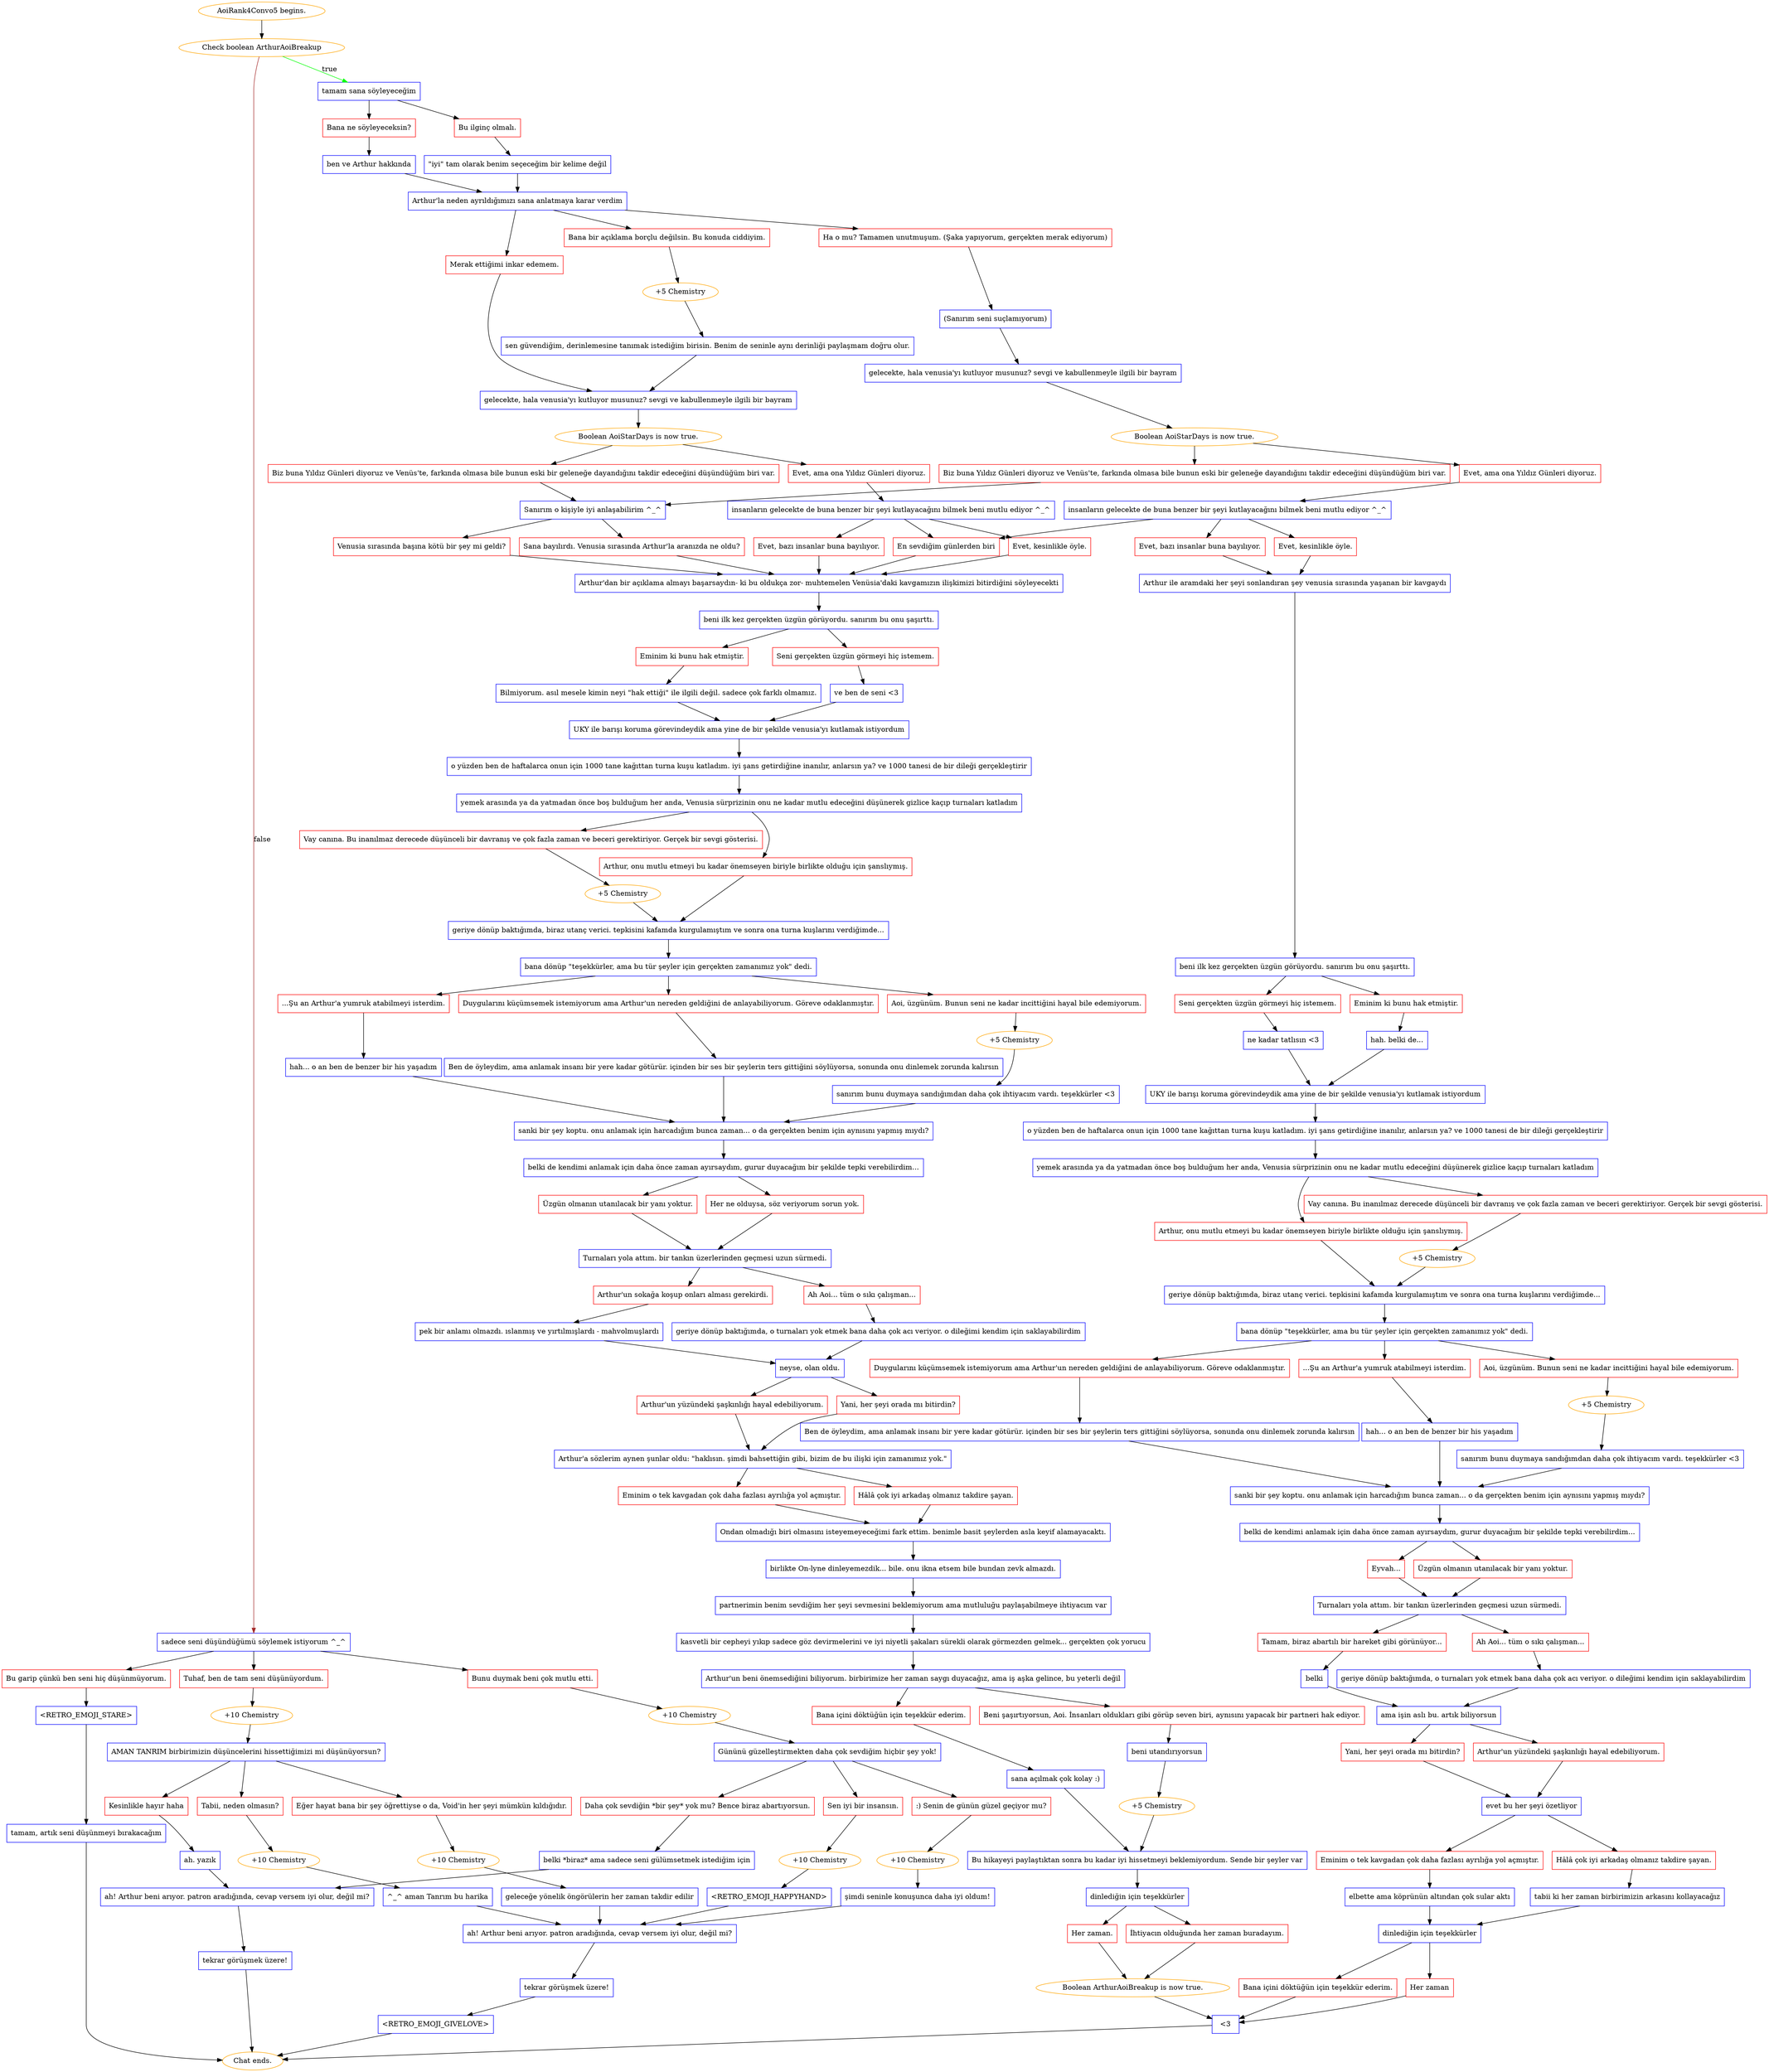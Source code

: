 digraph {
	"AoiRank4Convo5 begins." [color=orange];
		"AoiRank4Convo5 begins." -> j978891915;
	j978891915 [label="Check boolean ArthurAoiBreakup",color=orange];
		j978891915 -> j39536657 [label=true,color=green];
		j978891915 -> j3906084899 [label=false,color=brown];
	j39536657 [label="tamam sana söyleyeceğim",shape=box,color=blue];
		j39536657 -> j4261672466;
		j39536657 -> j1734394195;
	j3906084899 [label="sadece seni düşündüğümü söylemek istiyorum ^_^",shape=box,color=blue];
		j3906084899 -> j4203971422;
		j3906084899 -> j3554356131;
		j3906084899 -> j4058760484;
	j4261672466 [label="Bana ne söyleyeceksin?",shape=box,color=red];
		j4261672466 -> j2538063573;
	j1734394195 [label="Bu ilginç olmalı.",shape=box,color=red];
		j1734394195 -> j3831239905;
	j4203971422 [label="Bunu duymak beni çok mutlu etti.",shape=box,color=red];
		j4203971422 -> j1634389335;
	j3554356131 [label="Tuhaf, ben de tam seni düşünüyordum.",shape=box,color=red];
		j3554356131 -> j3091833215;
	j4058760484 [label="Bu garip çünkü ben seni hiç düşünmüyorum.",shape=box,color=red];
		j4058760484 -> j3323435996;
	j2538063573 [label="ben ve Arthur hakkında",shape=box,color=blue];
		j2538063573 -> j588586523;
	j3831239905 [label="\"iyi\" tam olarak benim seçeceğim bir kelime değil",shape=box,color=blue];
		j3831239905 -> j588586523;
	j1634389335 [label="+10 Chemistry",color=orange];
		j1634389335 -> j2911023930;
	j3091833215 [label="+10 Chemistry",color=orange];
		j3091833215 -> j3771076159;
	j3323435996 [label="<RETRO_EMOJI_STARE>",shape=box,color=blue];
		j3323435996 -> j1110809495;
	j588586523 [label="Arthur'la neden ayrıldığımızı sana anlatmaya karar verdim",shape=box,color=blue];
		j588586523 -> j486778447;
		j588586523 -> j33608467;
		j588586523 -> j648865492;
	j2911023930 [label="Gününü güzelleştirmekten daha çok sevdiğim hiçbir şey yok!",shape=box,color=blue];
		j2911023930 -> j3324729536;
		j2911023930 -> j104709372;
		j2911023930 -> j1317798042;
	j3771076159 [label="AMAN TANRIM birbirimizin düşüncelerini hissettiğimizi mi düşünüyorsun?",shape=box,color=blue];
		j3771076159 -> j3643103636;
		j3771076159 -> j2877516873;
		j3771076159 -> j270178017;
	j1110809495 [label="tamam, artık seni düşünmeyi bırakacağım",shape=box,color=blue];
		j1110809495 -> "Chat ends.";
	j486778447 [label="Bana bir açıklama borçlu değilsin. Bu konuda ciddiyim.",shape=box,color=red];
		j486778447 -> j2406686911;
	j33608467 [label="Merak ettiğimi inkar edemem.",shape=box,color=red];
		j33608467 -> j3324739900;
	j648865492 [label="Ha o mu? Tamamen unutmuşum. (Şaka yapıyorum, gerçekten merak ediyorum)",shape=box,color=red];
		j648865492 -> j3618660712;
	j3324729536 [label="Sen iyi bir insansın.",shape=box,color=red];
		j3324729536 -> j999750477;
	j104709372 [label=":) Senin de günün güzel geçiyor mu?",shape=box,color=red];
		j104709372 -> j735792107;
	j1317798042 [label="Daha çok sevdiğin *bir şey* yok mu? Bence biraz abartıyorsun.",shape=box,color=red];
		j1317798042 -> j578761723;
	j3643103636 [label="Kesinlikle hayır haha",shape=box,color=red];
		j3643103636 -> j175999976;
	j2877516873 [label="Eğer hayat bana bir şey öğrettiyse o da, Void'in her şeyi mümkün kıldığıdır.",shape=box,color=red];
		j2877516873 -> j3896109461;
	j270178017 [label="Tabii, neden olmasın?",shape=box,color=red];
		j270178017 -> j345234713;
	"Chat ends." [color=orange];
	j2406686911 [label="+5 Chemistry",color=orange];
		j2406686911 -> j3899277734;
	j3324739900 [label="gelecekte, hala venusia'yı kutluyor musunuz? sevgi ve kabullenmeyle ilgili bir bayram",shape=box,color=blue];
		j3324739900 -> j2673493295;
	j3618660712 [label="(Sanırım seni suçlamıyorum)",shape=box,color=blue];
		j3618660712 -> j3822501010;
	j999750477 [label="+10 Chemistry",color=orange];
		j999750477 -> j45998258;
	j735792107 [label="+10 Chemistry",color=orange];
		j735792107 -> j667128347;
	j578761723 [label="belki *biraz* ama sadece seni gülümsetmek istediğim için",shape=box,color=blue];
		j578761723 -> j1938301258;
	j175999976 [label="ah. yazık",shape=box,color=blue];
		j175999976 -> j1938301258;
	j3896109461 [label="+10 Chemistry",color=orange];
		j3896109461 -> j2671582480;
	j345234713 [label="+10 Chemistry",color=orange];
		j345234713 -> j1810253658;
	j3899277734 [label="sen güvendiğim, derinlemesine tanımak istediğim birisin. Benim de seninle aynı derinliği paylaşmam doğru olur.",shape=box,color=blue];
		j3899277734 -> j3324739900;
	j2673493295 [label="Boolean AoiStarDays is now true.",color=orange];
		j2673493295 -> j1933253617;
		j2673493295 -> j2369751770;
	j3822501010 [label="gelecekte, hala venusia'yı kutluyor musunuz? sevgi ve kabullenmeyle ilgili bir bayram",shape=box,color=blue];
		j3822501010 -> j3531613683;
	j45998258 [label="<RETRO_EMOJI_HAPPYHAND>",shape=box,color=blue];
		j45998258 -> j2674068763;
	j667128347 [label="şimdi seninle konuşunca daha iyi oldum!",shape=box,color=blue];
		j667128347 -> j2674068763;
	j1938301258 [label="ah! Arthur beni arıyor. patron aradığında, cevap versem iyi olur, değil mi?",shape=box,color=blue];
		j1938301258 -> j4803292;
	j2671582480 [label="geleceğe yönelik öngörülerin her zaman takdir edilir",shape=box,color=blue];
		j2671582480 -> j2674068763;
	j1810253658 [label="^_^ aman Tanrım bu harika",shape=box,color=blue];
		j1810253658 -> j2674068763;
	j1933253617 [label="Evet, ama ona Yıldız Günleri diyoruz.",shape=box,color=red];
		j1933253617 -> j512947022;
	j2369751770 [label="Biz buna Yıldız Günleri diyoruz ve Venüs'te, farkında olmasa bile bunun eski bir geleneğe dayandığını takdir edeceğini düşündüğüm biri var.",shape=box,color=red];
		j2369751770 -> j2405404658;
	j3531613683 [label="Boolean AoiStarDays is now true.",color=orange];
		j3531613683 -> j3624527249;
		j3531613683 -> j2141646761;
	j2674068763 [label="ah! Arthur beni arıyor. patron aradığında, cevap versem iyi olur, değil mi?",shape=box,color=blue];
		j2674068763 -> j3452019682;
	j4803292 [label="tekrar görüşmek üzere!",shape=box,color=blue];
		j4803292 -> "Chat ends.";
	j512947022 [label="insanların gelecekte de buna benzer bir şeyi kutlayacağını bilmek beni mutlu ediyor ^_^",shape=box,color=blue];
		j512947022 -> j853883992;
		j512947022 -> j2306752120;
		j512947022 -> j4026710355;
	j2405404658 [label="Sanırım o kişiyle iyi anlaşabilirim ^_^",shape=box,color=blue];
		j2405404658 -> j2608401934;
		j2405404658 -> j2875602842;
	j3624527249 [label="Evet, ama ona Yıldız Günleri diyoruz.",shape=box,color=red];
		j3624527249 -> j1162645437;
	j2141646761 [label="Biz buna Yıldız Günleri diyoruz ve Venüs'te, farkında olmasa bile bunun eski bir geleneğe dayandığını takdir edeceğini düşündüğüm biri var.",shape=box,color=red];
		j2141646761 -> j2405404658;
	j3452019682 [label="tekrar görüşmek üzere!",shape=box,color=blue];
		j3452019682 -> j3455463371;
	j853883992 [label="Evet, kesinlikle öyle.",shape=box,color=red];
		j853883992 -> j2653854961;
	j2306752120 [label="Evet, bazı insanlar buna bayılıyor.",shape=box,color=red];
		j2306752120 -> j2653854961;
	j4026710355 [label="En sevdiğim günlerden biri",shape=box,color=red];
		j4026710355 -> j2653854961;
	j2608401934 [label="Sana bayılırdı. Venusia sırasında Arthur'la aranızda ne oldu?",shape=box,color=red];
		j2608401934 -> j2653854961;
	j2875602842 [label="Venusia sırasında başına kötü bir şey mi geldi?",shape=box,color=red];
		j2875602842 -> j2653854961;
	j1162645437 [label="insanların gelecekte de buna benzer bir şeyi kutlayacağını bilmek beni mutlu ediyor ^_^",shape=box,color=blue];
		j1162645437 -> j4026710355;
		j1162645437 -> j2451171387;
		j1162645437 -> j2113572001;
	j3455463371 [label="<RETRO_EMOJI_GIVELOVE>",shape=box,color=blue];
		j3455463371 -> "Chat ends.";
	j2653854961 [label="Arthur'dan bir açıklama almayı başarsaydın- ki bu oldukça zor- muhtemelen Venüsia'daki kavgamızın ilişkimizi bitirdiğini söyleyecekti",shape=box,color=blue];
		j2653854961 -> j2263866750;
	j2451171387 [label="Evet, bazı insanlar buna bayılıyor.",shape=box,color=red];
		j2451171387 -> j3604694594;
	j2113572001 [label="Evet, kesinlikle öyle.",shape=box,color=red];
		j2113572001 -> j3604694594;
	j2263866750 [label="beni ilk kez gerçekten üzgün görüyordu. sanırım bu onu şaşırttı.",shape=box,color=blue];
		j2263866750 -> j1634633028;
		j2263866750 -> j557193915;
	j3604694594 [label="Arthur ile aramdaki her şeyi sonlandıran şey venusia sırasında yaşanan bir kavgaydı",shape=box,color=blue];
		j3604694594 -> j1131713064;
	j1634633028 [label="Seni gerçekten üzgün görmeyi hiç istemem.",shape=box,color=red];
		j1634633028 -> j422451955;
	j557193915 [label="Eminim ki bunu hak etmiştir.",shape=box,color=red];
		j557193915 -> j2606508638;
	j1131713064 [label="beni ilk kez gerçekten üzgün görüyordu. sanırım bu onu şaşırttı.",shape=box,color=blue];
		j1131713064 -> j3722560744;
		j1131713064 -> j4259353835;
	j422451955 [label="ve ben de seni <3",shape=box,color=blue];
		j422451955 -> j2529855977;
	j2606508638 [label="Bilmiyorum. asıl mesele kimin neyi \"hak ettiği\" ile ilgili değil. sadece çok farklı olmamız.",shape=box,color=blue];
		j2606508638 -> j2529855977;
	j3722560744 [label="Seni gerçekten üzgün görmeyi hiç istemem.",shape=box,color=red];
		j3722560744 -> j3993200814;
	j4259353835 [label="Eminim ki bunu hak etmiştir.",shape=box,color=red];
		j4259353835 -> j1940537714;
	j2529855977 [label="UKY ile barışı koruma görevindeydik ama yine de bir şekilde venusia'yı kutlamak istiyordum",shape=box,color=blue];
		j2529855977 -> j2858060579;
	j3993200814 [label="ne kadar tatlısın <3",shape=box,color=blue];
		j3993200814 -> j1368652897;
	j1940537714 [label="hah. belki de...",shape=box,color=blue];
		j1940537714 -> j1368652897;
	j2858060579 [label="o yüzden ben de haftalarca onun için 1000 tane kağıttan turna kuşu katladım. iyi şans getirdiğine inanılır, anlarsın ya? ve 1000 tanesi de bir dileği gerçekleştirir",shape=box,color=blue];
		j2858060579 -> j1080855269;
	j1368652897 [label="UKY ile barışı koruma görevindeydik ama yine de bir şekilde venusia'yı kutlamak istiyordum",shape=box,color=blue];
		j1368652897 -> j423290522;
	j1080855269 [label="yemek arasında ya da yatmadan önce boş bulduğum her anda, Venusia sürprizinin onu ne kadar mutlu edeceğini düşünerek gizlice kaçıp turnaları katladım",shape=box,color=blue];
		j1080855269 -> j2560401531;
		j1080855269 -> j1321254228;
	j423290522 [label="o yüzden ben de haftalarca onun için 1000 tane kağıttan turna kuşu katladım. iyi şans getirdiğine inanılır, anlarsın ya? ve 1000 tanesi de bir dileği gerçekleştirir",shape=box,color=blue];
		j423290522 -> j2156244377;
	j2560401531 [label="Vay canına. Bu inanılmaz derecede düşünceli bir davranış ve çok fazla zaman ve beceri gerektiriyor. Gerçek bir sevgi gösterisi.",shape=box,color=red];
		j2560401531 -> j1260928403;
	j1321254228 [label="Arthur, onu mutlu etmeyi bu kadar önemseyen biriyle birlikte olduğu için şanslıymış.",shape=box,color=red];
		j1321254228 -> j2210770901;
	j2156244377 [label="yemek arasında ya da yatmadan önce boş bulduğum her anda, Venusia sürprizinin onu ne kadar mutlu edeceğini düşünerek gizlice kaçıp turnaları katladım",shape=box,color=blue];
		j2156244377 -> j671137881;
		j2156244377 -> j2522894390;
	j1260928403 [label="+5 Chemistry",color=orange];
		j1260928403 -> j2210770901;
	j2210770901 [label="geriye dönüp baktığımda, biraz utanç verici. tepkisini kafamda kurgulamıştım ve sonra ona turna kuşlarını verdiğimde...",shape=box,color=blue];
		j2210770901 -> j940444650;
	j671137881 [label="Vay canına. Bu inanılmaz derecede düşünceli bir davranış ve çok fazla zaman ve beceri gerektiriyor. Gerçek bir sevgi gösterisi.",shape=box,color=red];
		j671137881 -> j2967519875;
	j2522894390 [label="Arthur, onu mutlu etmeyi bu kadar önemseyen biriyle birlikte olduğu için şanslıymış.",shape=box,color=red];
		j2522894390 -> j2531319335;
	j940444650 [label="bana dönüp \"teşekkürler, ama bu tür şeyler için gerçekten zamanımız yok\" dedi.",shape=box,color=blue];
		j940444650 -> j2401542147;
		j940444650 -> j2731924314;
		j940444650 -> j367908860;
	j2967519875 [label="+5 Chemistry",color=orange];
		j2967519875 -> j2531319335;
	j2531319335 [label="geriye dönüp baktığımda, biraz utanç verici. tepkisini kafamda kurgulamıştım ve sonra ona turna kuşlarını verdiğimde...",shape=box,color=blue];
		j2531319335 -> j2143907239;
	j2401542147 [label="...Şu an Arthur'a yumruk atabilmeyi isterdim.",shape=box,color=red];
		j2401542147 -> j489777681;
	j2731924314 [label="Aoi, üzgünüm. Bunun seni ne kadar incittiğini hayal bile edemiyorum.",shape=box,color=red];
		j2731924314 -> j909914914;
	j367908860 [label="Duygularını küçümsemek istemiyorum ama Arthur'un nereden geldiğini de anlayabiliyorum. Göreve odaklanmıştır.",shape=box,color=red];
		j367908860 -> j1229007367;
	j2143907239 [label="bana dönüp \"teşekkürler, ama bu tür şeyler için gerçekten zamanımız yok\" dedi.",shape=box,color=blue];
		j2143907239 -> j1380013054;
		j2143907239 -> j1833006582;
		j2143907239 -> j4104975110;
	j489777681 [label="hah... o an ben de benzer bir his yaşadım",shape=box,color=blue];
		j489777681 -> j1138803507;
	j909914914 [label="+5 Chemistry",color=orange];
		j909914914 -> j3293498033;
	j1229007367 [label="Ben de öyleydim, ama anlamak insanı bir yere kadar götürür. içinden bir ses bir şeylerin ters gittiğini söylüyorsa, sonunda onu dinlemek zorunda kalırsın",shape=box,color=blue];
		j1229007367 -> j1138803507;
	j1380013054 [label="Duygularını küçümsemek istemiyorum ama Arthur'un nereden geldiğini de anlayabiliyorum. Göreve odaklanmıştır.",shape=box,color=red];
		j1380013054 -> j981372030;
	j1833006582 [label="Aoi, üzgünüm. Bunun seni ne kadar incittiğini hayal bile edemiyorum.",shape=box,color=red];
		j1833006582 -> j3258698227;
	j4104975110 [label="...Şu an Arthur'a yumruk atabilmeyi isterdim.",shape=box,color=red];
		j4104975110 -> j265539414;
	j1138803507 [label="sanki bir şey koptu. onu anlamak için harcadığım bunca zaman... o da gerçekten benim için aynısını yapmış mıydı?",shape=box,color=blue];
		j1138803507 -> j2276778641;
	j3293498033 [label="sanırım bunu duymaya sandığımdan daha çok ihtiyacım vardı. teşekkürler <3",shape=box,color=blue];
		j3293498033 -> j1138803507;
	j981372030 [label="Ben de öyleydim, ama anlamak insanı bir yere kadar götürür. içinden bir ses bir şeylerin ters gittiğini söylüyorsa, sonunda onu dinlemek zorunda kalırsın",shape=box,color=blue];
		j981372030 -> j345367134;
	j3258698227 [label="+5 Chemistry",color=orange];
		j3258698227 -> j1766397095;
	j265539414 [label="hah... o an ben de benzer bir his yaşadım",shape=box,color=blue];
		j265539414 -> j345367134;
	j2276778641 [label="belki de kendimi anlamak için daha önce zaman ayırsaydım, gurur duyacağım bir şekilde tepki verebilirdim...",shape=box,color=blue];
		j2276778641 -> j2514177081;
		j2276778641 -> j1037116793;
	j345367134 [label="sanki bir şey koptu. onu anlamak için harcadığım bunca zaman... o da gerçekten benim için aynısını yapmış mıydı?",shape=box,color=blue];
		j345367134 -> j1722393166;
	j1766397095 [label="sanırım bunu duymaya sandığımdan daha çok ihtiyacım vardı. teşekkürler <3",shape=box,color=blue];
		j1766397095 -> j345367134;
	j2514177081 [label="Üzgün olmanın utanılacak bir yanı yoktur.",shape=box,color=red];
		j2514177081 -> j3298446027;
	j1037116793 [label="Her ne olduysa, söz veriyorum sorun yok.",shape=box,color=red];
		j1037116793 -> j3298446027;
	j1722393166 [label="belki de kendimi anlamak için daha önce zaman ayırsaydım, gurur duyacağım bir şekilde tepki verebilirdim...",shape=box,color=blue];
		j1722393166 -> j3222022127;
		j1722393166 -> j1720020926;
	j3298446027 [label="Turnaları yola attım. bir tankın üzerlerinden geçmesi uzun sürmedi.",shape=box,color=blue];
		j3298446027 -> j2415761513;
		j3298446027 -> j783944309;
	j3222022127 [label="Eyvah...",shape=box,color=red];
		j3222022127 -> j2082612313;
	j1720020926 [label="Üzgün olmanın utanılacak bir yanı yoktur.",shape=box,color=red];
		j1720020926 -> j2082612313;
	j2415761513 [label="Ah Aoi... tüm o sıkı çalışman...",shape=box,color=red];
		j2415761513 -> j2684193551;
	j783944309 [label="Arthur'un sokağa koşup onları alması gerekirdi.",shape=box,color=red];
		j783944309 -> j2453547195;
	j2082612313 [label="Turnaları yola attım. bir tankın üzerlerinden geçmesi uzun sürmedi.",shape=box,color=blue];
		j2082612313 -> j569006193;
		j2082612313 -> j1670088241;
	j2684193551 [label="geriye dönüp baktığımda, o turnaları yok etmek bana daha çok acı veriyor. o dileğimi kendim için saklayabilirdim",shape=box,color=blue];
		j2684193551 -> j1405620711;
	j2453547195 [label="pek bir anlamı olmazdı. ıslanmış ve yırtılmışlardı - mahvolmuşlardı",shape=box,color=blue];
		j2453547195 -> j1405620711;
	j569006193 [label="Ah Aoi... tüm o sıkı çalışman...",shape=box,color=red];
		j569006193 -> j566036929;
	j1670088241 [label="Tamam, biraz abartılı bir hareket gibi görünüyor...",shape=box,color=red];
		j1670088241 -> j19735926;
	j1405620711 [label="neyse, olan oldu.",shape=box,color=blue];
		j1405620711 -> j1191455961;
		j1405620711 -> j742204226;
	j566036929 [label="geriye dönüp baktığımda, o turnaları yok etmek bana daha çok acı veriyor. o dileğimi kendim için saklayabilirdim",shape=box,color=blue];
		j566036929 -> j1711518512;
	j19735926 [label="belki",shape=box,color=blue];
		j19735926 -> j1711518512;
	j1191455961 [label="Yani, her şeyi orada mı bitirdin?",shape=box,color=red];
		j1191455961 -> j1876617221;
	j742204226 [label="Arthur'un yüzündeki şaşkınlığı hayal edebiliyorum.",shape=box,color=red];
		j742204226 -> j1876617221;
	j1711518512 [label="ama işin aslı bu. artık biliyorsun",shape=box,color=blue];
		j1711518512 -> j2403907452;
		j1711518512 -> j1396425803;
	j1876617221 [label="Arthur'a sözlerim aynen şunlar oldu: \"haklısın. şimdi bahsettiğin gibi, bizim de bu ilişki için zamanımız yok.\"",shape=box,color=blue];
		j1876617221 -> j1404171568;
		j1876617221 -> j1137243528;
	j2403907452 [label="Yani, her şeyi orada mı bitirdin?",shape=box,color=red];
		j2403907452 -> j2877972216;
	j1396425803 [label="Arthur'un yüzündeki şaşkınlığı hayal edebiliyorum.",shape=box,color=red];
		j1396425803 -> j2877972216;
	j1404171568 [label="Hâlâ çok iyi arkadaş olmanız takdire şayan.",shape=box,color=red];
		j1404171568 -> j4204130187;
	j1137243528 [label="Eminim o tek kavgadan çok daha fazlası ayrılığa yol açmıştır.",shape=box,color=red];
		j1137243528 -> j4204130187;
	j2877972216 [label="evet bu her şeyi özetliyor",shape=box,color=blue];
		j2877972216 -> j2706015174;
		j2877972216 -> j1317000755;
	j4204130187 [label="Ondan olmadığı biri olmasını isteyemeyeceğimi fark ettim. benimle basit şeylerden asla keyif alamayacaktı.",shape=box,color=blue];
		j4204130187 -> j4249078876;
	j2706015174 [label="Hâlâ çok iyi arkadaş olmanız takdire şayan.",shape=box,color=red];
		j2706015174 -> j2092550891;
	j1317000755 [label="Eminim o tek kavgadan çok daha fazlası ayrılığa yol açmıştır.",shape=box,color=red];
		j1317000755 -> j595418372;
	j4249078876 [label="birlikte On-lyne dinleyemezdik... bile. onu ikna etsem bile bundan zevk almazdı.",shape=box,color=blue];
		j4249078876 -> j1817284778;
	j2092550891 [label="tabii ki her zaman birbirimizin arkasını kollayacağız",shape=box,color=blue];
		j2092550891 -> j3789483238;
	j595418372 [label="elbette ama köprünün altından çok sular aktı",shape=box,color=blue];
		j595418372 -> j3789483238;
	j1817284778 [label="partnerimin benim sevdiğim her şeyi sevmesini beklemiyorum ama mutluluğu paylaşabilmeye ihtiyacım var",shape=box,color=blue];
		j1817284778 -> j2991296269;
	j3789483238 [label="dinlediğin için teşekkürler",shape=box,color=blue];
		j3789483238 -> j3251991616;
		j3789483238 -> j2279962578;
	j2991296269 [label="kasvetli bir cepheyi yıkıp sadece göz devirmelerini ve iyi niyetli şakaları sürekli olarak görmezden gelmek... gerçekten çok yorucu",shape=box,color=blue];
		j2991296269 -> j3125476436;
	j3251991616 [label="Her zaman",shape=box,color=red];
		j3251991616 -> j1841680728;
	j2279962578 [label="Bana içini döktüğün için teşekkür ederim.",shape=box,color=red];
		j2279962578 -> j1841680728;
	j3125476436 [label="Arthur'un beni önemsediğini biliyorum. birbirimize her zaman saygı duyacağız, ama iş aşka gelince, bu yeterli değil",shape=box,color=blue];
		j3125476436 -> j2321123289;
		j3125476436 -> j3351993275;
	j1841680728 [label="<3",shape=box,color=blue];
		j1841680728 -> "Chat ends.";
	j2321123289 [label="Bana içini döktüğün için teşekkür ederim.",shape=box,color=red];
		j2321123289 -> j376736970;
	j3351993275 [label="Beni şaşırtıyorsun, Aoi. İnsanları oldukları gibi görüp seven biri, aynısını yapacak bir partneri hak ediyor.",shape=box,color=red];
		j3351993275 -> j1610497789;
	j376736970 [label="sana açılmak çok kolay :)",shape=box,color=blue];
		j376736970 -> j1296069148;
	j1610497789 [label="beni utandırıyorsun",shape=box,color=blue];
		j1610497789 -> j1986461050;
	j1296069148 [label="Bu hikayeyi paylaştıktan sonra bu kadar iyi hissetmeyi beklemiyordum. Sende bir şeyler var",shape=box,color=blue];
		j1296069148 -> j2858693537;
	j1986461050 [label="+5 Chemistry",color=orange];
		j1986461050 -> j1296069148;
	j2858693537 [label="dinlediğin için teşekkürler",shape=box,color=blue];
		j2858693537 -> j2842406635;
		j2858693537 -> j215055198;
	j2842406635 [label="İhtiyacın olduğunda her zaman buradayım.",shape=box,color=red];
		j2842406635 -> j242659642;
	j215055198 [label="Her zaman.",shape=box,color=red];
		j215055198 -> j242659642;
	j242659642 [label="Boolean ArthurAoiBreakup is now true.",color=orange];
		j242659642 -> j1841680728;
}
